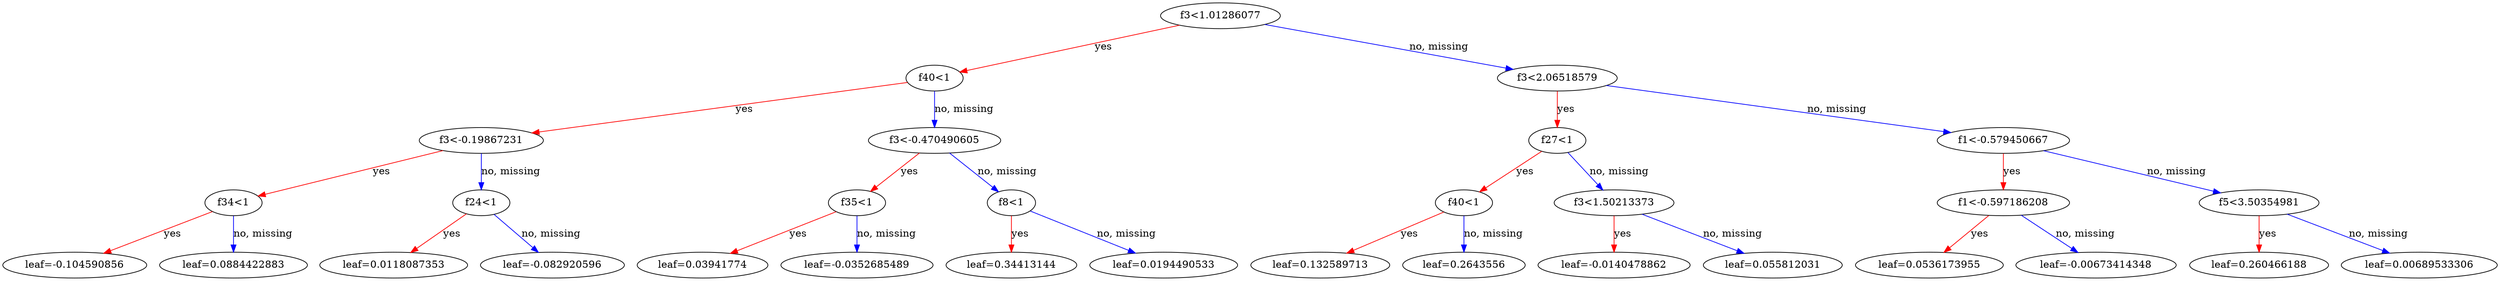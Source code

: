 digraph {
    graph [ rankdir=TB ]

    0 [ label="f3<1.01286077" ]
    0 -> 1 [label="yes" color="#FF0000"]
    0 -> 2 [label="no, missing" color="#0000FF"]

    1 [ label="f40<1" ]
    1 -> 3 [label="yes" color="#FF0000"]
    1 -> 4 [label="no, missing" color="#0000FF"]

    3 [ label="f3<-0.19867231" ]
    3 -> 7 [label="yes" color="#FF0000"]
    3 -> 8 [label="no, missing" color="#0000FF"]

    7 [ label="f34<1" ]
    7 -> 15 [label="yes" color="#FF0000"]
    7 -> 16 [label="no, missing" color="#0000FF"]

    15 [ label="leaf=-0.104590856" ]

    16 [ label="leaf=0.0884422883" ]

    8 [ label="f24<1" ]
    8 -> 17 [label="yes" color="#FF0000"]
    8 -> 18 [label="no, missing" color="#0000FF"]

    17 [ label="leaf=0.0118087353" ]

    18 [ label="leaf=-0.082920596" ]

    4 [ label="f3<-0.470490605" ]
    4 -> 9 [label="yes" color="#FF0000"]
    4 -> 10 [label="no, missing" color="#0000FF"]

    9 [ label="f35<1" ]
    9 -> 19 [label="yes" color="#FF0000"]
    9 -> 20 [label="no, missing" color="#0000FF"]

    19 [ label="leaf=0.03941774" ]

    20 [ label="leaf=-0.0352685489" ]

    10 [ label="f8<1" ]
    10 -> 21 [label="yes" color="#FF0000"]
    10 -> 22 [label="no, missing" color="#0000FF"]

    21 [ label="leaf=0.34413144" ]

    22 [ label="leaf=0.0194490533" ]

    2 [ label="f3<2.06518579" ]
    2 -> 5 [label="yes" color="#FF0000"]
    2 -> 6 [label="no, missing" color="#0000FF"]

    5 [ label="f27<1" ]
    5 -> 11 [label="yes" color="#FF0000"]
    5 -> 12 [label="no, missing" color="#0000FF"]

    11 [ label="f40<1" ]
    11 -> 23 [label="yes" color="#FF0000"]
    11 -> 24 [label="no, missing" color="#0000FF"]

    23 [ label="leaf=0.132589713" ]

    24 [ label="leaf=0.2643556" ]

    12 [ label="f3<1.50213373" ]
    12 -> 25 [label="yes" color="#FF0000"]
    12 -> 26 [label="no, missing" color="#0000FF"]

    25 [ label="leaf=-0.0140478862" ]

    26 [ label="leaf=0.055812031" ]

    6 [ label="f1<-0.579450667" ]
    6 -> 13 [label="yes" color="#FF0000"]
    6 -> 14 [label="no, missing" color="#0000FF"]

    13 [ label="f1<-0.597186208" ]
    13 -> 27 [label="yes" color="#FF0000"]
    13 -> 28 [label="no, missing" color="#0000FF"]

    27 [ label="leaf=0.0536173955" ]

    28 [ label="leaf=-0.00673414348" ]

    14 [ label="f5<3.50354981" ]
    14 -> 29 [label="yes" color="#FF0000"]
    14 -> 30 [label="no, missing" color="#0000FF"]

    29 [ label="leaf=0.260466188" ]

    30 [ label="leaf=0.00689533306" ]
}
